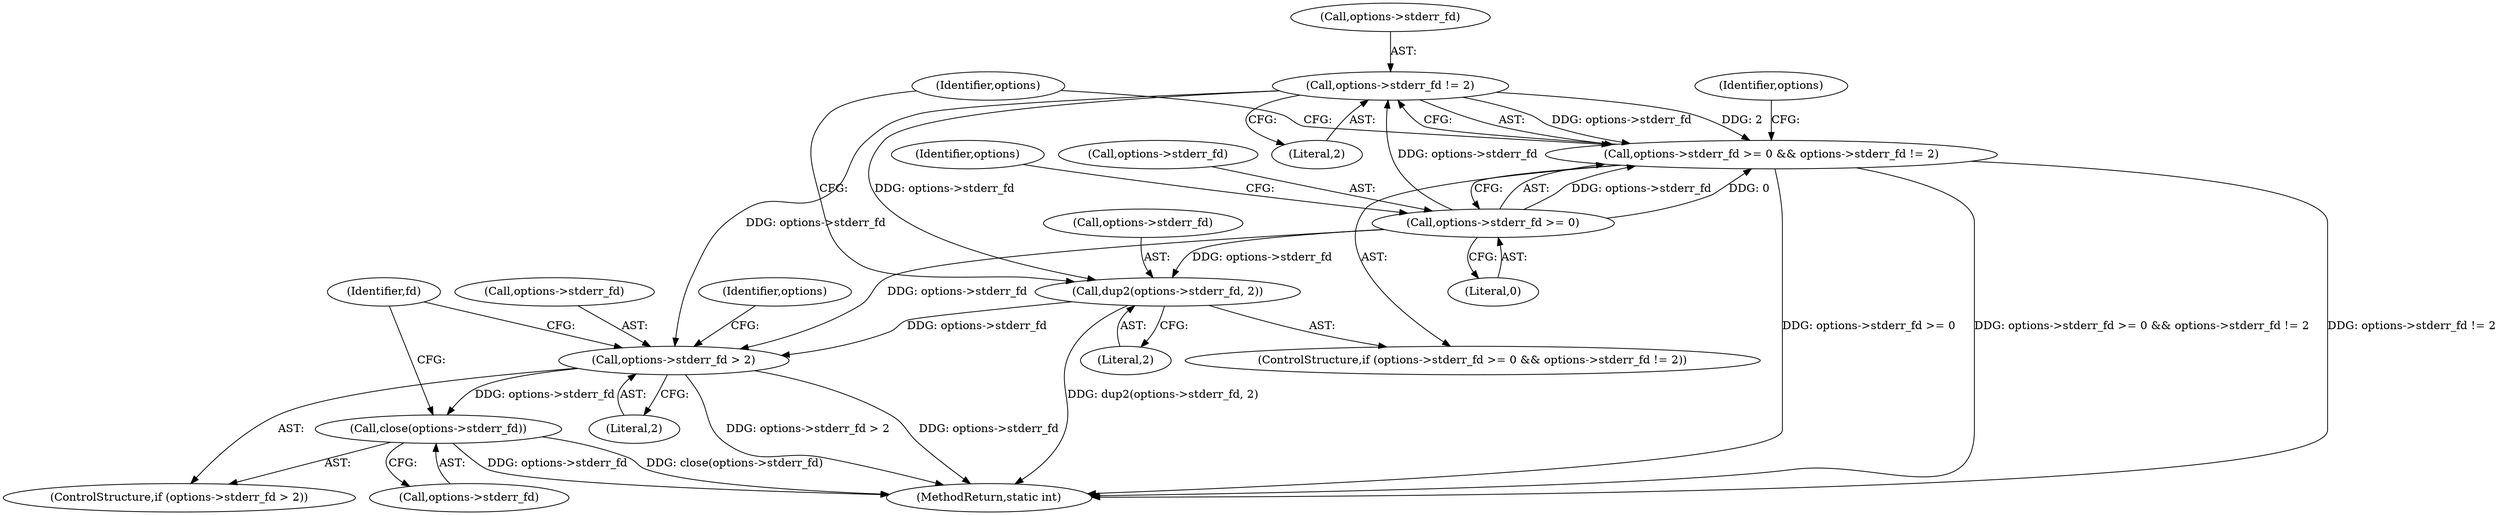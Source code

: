 digraph "0_lxc_81f466d05f2a89cb4f122ef7f593ff3f279b165c@pointer" {
"1000662" [label="(Call,options->stderr_fd != 2)"];
"1000657" [label="(Call,options->stderr_fd >= 0)"];
"1000656" [label="(Call,options->stderr_fd >= 0 && options->stderr_fd != 2)"];
"1000667" [label="(Call,dup2(options->stderr_fd, 2))"];
"1000693" [label="(Call,options->stderr_fd > 2)"];
"1000698" [label="(Call,close(options->stderr_fd))"];
"1000658" [label="(Call,options->stderr_fd)"];
"1000694" [label="(Call,options->stderr_fd)"];
"1000699" [label="(Call,options->stderr_fd)"];
"1000664" [label="(Identifier,options)"];
"1000697" [label="(Literal,2)"];
"1000663" [label="(Call,options->stderr_fd)"];
"1000656" [label="(Call,options->stderr_fd >= 0 && options->stderr_fd != 2)"];
"1000744" [label="(MethodReturn,static int)"];
"1000700" [label="(Identifier,options)"];
"1000666" [label="(Literal,2)"];
"1000671" [label="(Literal,2)"];
"1000698" [label="(Call,close(options->stderr_fd))"];
"1000668" [label="(Call,options->stderr_fd)"];
"1000657" [label="(Call,options->stderr_fd >= 0)"];
"1000667" [label="(Call,dup2(options->stderr_fd, 2))"];
"1000704" [label="(Identifier,fd)"];
"1000662" [label="(Call,options->stderr_fd != 2)"];
"1000661" [label="(Literal,0)"];
"1000693" [label="(Call,options->stderr_fd > 2)"];
"1000692" [label="(ControlStructure,if (options->stderr_fd > 2))"];
"1000669" [label="(Identifier,options)"];
"1000675" [label="(Identifier,options)"];
"1000655" [label="(ControlStructure,if (options->stderr_fd >= 0 && options->stderr_fd != 2))"];
"1000662" -> "1000656"  [label="AST: "];
"1000662" -> "1000666"  [label="CFG: "];
"1000663" -> "1000662"  [label="AST: "];
"1000666" -> "1000662"  [label="AST: "];
"1000656" -> "1000662"  [label="CFG: "];
"1000662" -> "1000656"  [label="DDG: options->stderr_fd"];
"1000662" -> "1000656"  [label="DDG: 2"];
"1000657" -> "1000662"  [label="DDG: options->stderr_fd"];
"1000662" -> "1000667"  [label="DDG: options->stderr_fd"];
"1000662" -> "1000693"  [label="DDG: options->stderr_fd"];
"1000657" -> "1000656"  [label="AST: "];
"1000657" -> "1000661"  [label="CFG: "];
"1000658" -> "1000657"  [label="AST: "];
"1000661" -> "1000657"  [label="AST: "];
"1000664" -> "1000657"  [label="CFG: "];
"1000656" -> "1000657"  [label="CFG: "];
"1000657" -> "1000656"  [label="DDG: options->stderr_fd"];
"1000657" -> "1000656"  [label="DDG: 0"];
"1000657" -> "1000667"  [label="DDG: options->stderr_fd"];
"1000657" -> "1000693"  [label="DDG: options->stderr_fd"];
"1000656" -> "1000655"  [label="AST: "];
"1000669" -> "1000656"  [label="CFG: "];
"1000675" -> "1000656"  [label="CFG: "];
"1000656" -> "1000744"  [label="DDG: options->stderr_fd >= 0 && options->stderr_fd != 2"];
"1000656" -> "1000744"  [label="DDG: options->stderr_fd != 2"];
"1000656" -> "1000744"  [label="DDG: options->stderr_fd >= 0"];
"1000667" -> "1000655"  [label="AST: "];
"1000667" -> "1000671"  [label="CFG: "];
"1000668" -> "1000667"  [label="AST: "];
"1000671" -> "1000667"  [label="AST: "];
"1000675" -> "1000667"  [label="CFG: "];
"1000667" -> "1000744"  [label="DDG: dup2(options->stderr_fd, 2)"];
"1000667" -> "1000693"  [label="DDG: options->stderr_fd"];
"1000693" -> "1000692"  [label="AST: "];
"1000693" -> "1000697"  [label="CFG: "];
"1000694" -> "1000693"  [label="AST: "];
"1000697" -> "1000693"  [label="AST: "];
"1000700" -> "1000693"  [label="CFG: "];
"1000704" -> "1000693"  [label="CFG: "];
"1000693" -> "1000744"  [label="DDG: options->stderr_fd > 2"];
"1000693" -> "1000744"  [label="DDG: options->stderr_fd"];
"1000693" -> "1000698"  [label="DDG: options->stderr_fd"];
"1000698" -> "1000692"  [label="AST: "];
"1000698" -> "1000699"  [label="CFG: "];
"1000699" -> "1000698"  [label="AST: "];
"1000704" -> "1000698"  [label="CFG: "];
"1000698" -> "1000744"  [label="DDG: options->stderr_fd"];
"1000698" -> "1000744"  [label="DDG: close(options->stderr_fd)"];
}
